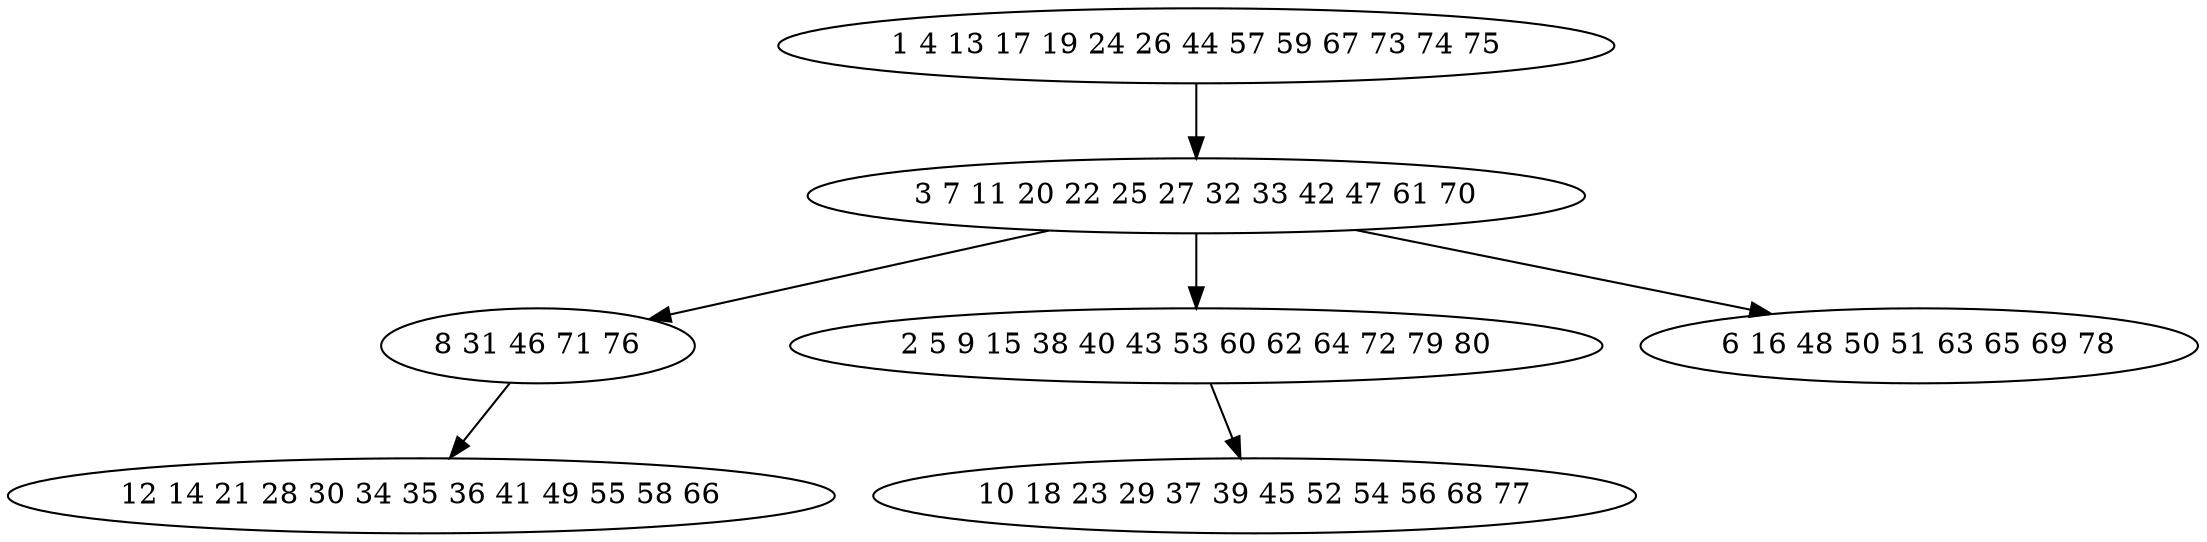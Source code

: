 digraph true_tree {
	"0" -> "1"
	"1" -> "2"
	"1" -> "3"
	"2" -> "4"
	"1" -> "5"
	"3" -> "6"
	"0" [label="1 4 13 17 19 24 26 44 57 59 67 73 74 75"];
	"1" [label="3 7 11 20 22 25 27 32 33 42 47 61 70"];
	"2" [label="8 31 46 71 76"];
	"3" [label="2 5 9 15 38 40 43 53 60 62 64 72 79 80"];
	"4" [label="12 14 21 28 30 34 35 36 41 49 55 58 66"];
	"5" [label="6 16 48 50 51 63 65 69 78"];
	"6" [label="10 18 23 29 37 39 45 52 54 56 68 77"];
}
